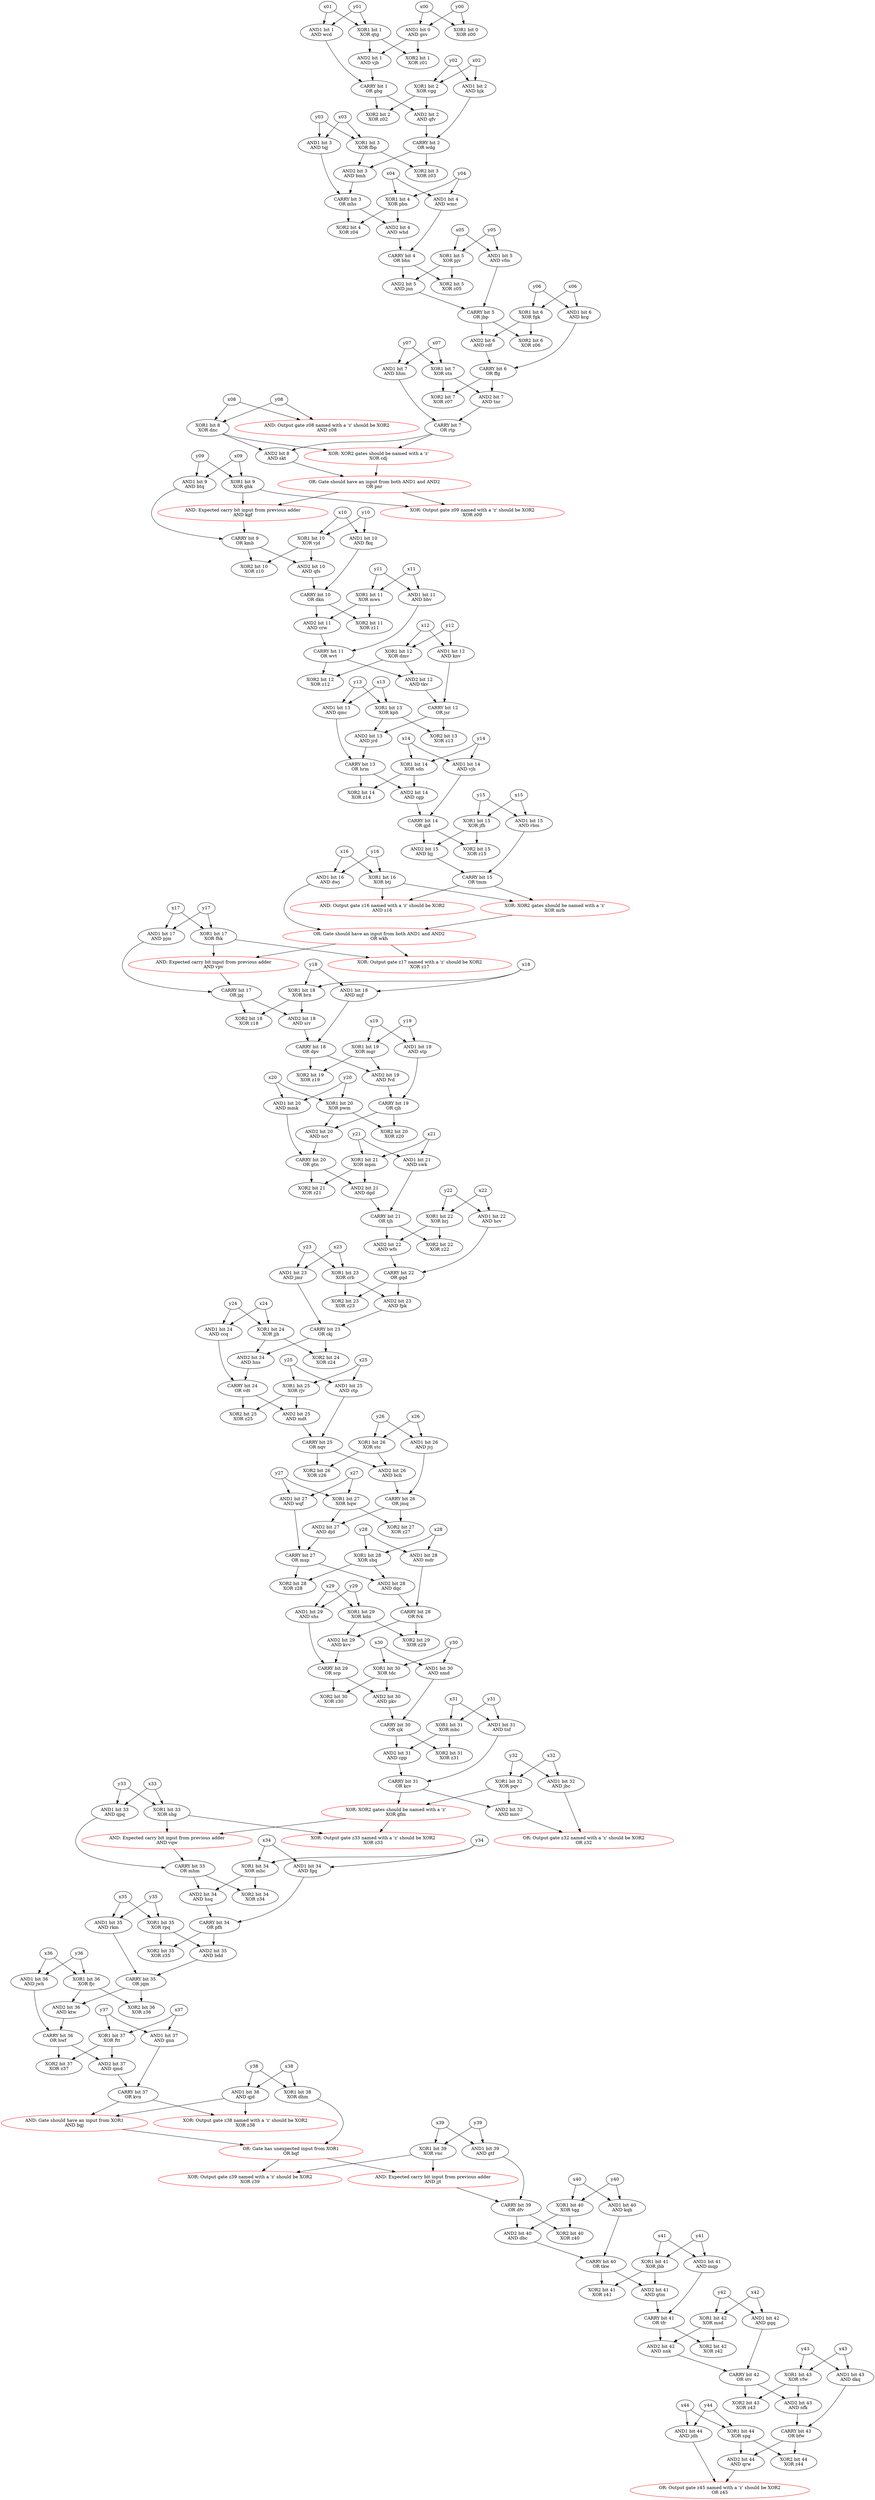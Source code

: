 digraph G {
	ckj -> z24;
	jjh -> z24;
	z24[color="black" label="XOR2 bit 24\nXOR z24"];

	x21 -> swk;
	y21 -> swk;
	swk[color="black" label="AND1 bit 21\nAND swk"];

	kvv -> scp;
	shs -> scp;
	scp[color="black" label="CARRY bit 29\nOR scp"];

	y24 -> ccq;
	x24 -> ccq;
	ccq[color="black" label="AND1 bit 24\nAND ccq"];

	fkq -> dkn;
	qfs -> dkn;
	dkn[color="black" label="CARRY bit 10\nOR dkn"];

	mpm -> z21;
	gtn -> z21;
	z21[color="black" label="XOR2 bit 21\nXOR z21"];

	x01 -> wcd;
	y01 -> wcd;
	wcd[color="black" label="AND1 bit 1\nAND wcd"];

	jrd -> hrm;
	qmc -> hrm;
	hrm[color="black" label="CARRY bit 13\nOR hrm"];

	hsq -> pfh;
	fgq -> pfh;
	pfh[color="black" label="CARRY bit 34\nOR pfh"];

	msd -> nnk;
	tfr -> nnk;
	nnk[color="black" label="AND2 bit 42\nAND nnk"];

	x15 -> jfh;
	y15 -> jfh;
	jfh[color="black" label="XOR1 bit 15\nXOR jfh"];

	gsv -> z01;
	qtg -> z01;
	z01[color="black" label="XOR2 bit 1\nXOR z01"];

	nct -> gtn;
	mmk -> gtn;
	gtn[color="black" label="CARRY bit 20\nOR gtn"];

	x17 -> pjm;
	y17 -> pjm;
	pjm[color="black" label="AND1 bit 17\nAND pjm"];

	ctp -> nqv;
	mdt -> nqv;
	nqv[color="black" label="CARRY bit 25\nOR nqv"];

	kdn -> z29;
	fvk -> z29;
	z29[color="black" label="XOR2 bit 29\nXOR z29"];

	pwm -> z20;
	cjh -> z20;
	z20[color="black" label="XOR2 bit 20\nXOR z20"];

	gbg -> z02;
	vgg -> z02;
	z02[color="black" label="XOR2 bit 2\nXOR z02"];

	x06 -> kcg;
	y06 -> kcg;
	kcg[color="black" label="AND1 bit 6\nAND kcg"];

	dmv -> z12;
	wvt -> z12;
	z12[color="black" label="XOR2 bit 12\nXOR z12"];

	msp -> dqc;
	shq -> dqc;
	dqc[color="black" label="AND2 bit 28\nAND dqc"];

	btq -> kmb;
	kgf -> kmb;
	kmb[color="black" label="CARRY bit 9\nOR kmb"];

	hqw -> z27;
	jmq -> z27;
	z27[color="black" label="XOR2 bit 27\nXOR z27"];

	y39 -> gtf;
	x39 -> gtf;
	gtf[color="black" label="AND1 bit 39\nAND gtf"];

	x02 -> hjk;
	y02 -> hjk;
	hjk[color="black" label="AND1 bit 2\nAND hjk"];

	x00 -> z00;
	y00 -> z00;
	z00[color="black" label="XOR1 bit 0\nXOR z00"];

	y19 -> mgr;
	x19 -> mgr;
	mgr[color="black" label="XOR1 bit 19\nXOR mgr"];

	vjb -> gbg;
	wcd -> gbg;
	gbg[color="black" label="CARRY bit 1\nOR gbg"];

	crw -> wvt;
	bbv -> wvt;
	wvt[color="black" label="CARRY bit 11\nOR wvt"];

	x12 -> dmv;
	y12 -> dmv;
	dmv[color="black" label="XOR1 bit 12\nXOR dmv"];

	x07 -> hhm;
	y07 -> hhm;
	hhm[color="black" label="AND1 bit 7\nAND hhm"];

	gjd -> bjj;
	jfh -> bjj;
	bjj[color="black" label="AND2 bit 15\nAND bjj"];

	x32 -> pqv;
	y32 -> pqv;
	pqv[color="black" label="XOR1 bit 32\nXOR pqv"];

	y05 -> vfm;
	x05 -> vfm;
	vfm[color="black" label="AND1 bit 5\nAND vfm"];

	gfm -> z33;
	shg -> z33;
	z33[color="red" label="XOR: Output gate z33 named with a 'z' should be XOR2\nXOR z33"];

	y16 -> btj;
	x16 -> btj;
	btj[color="black" label="XOR1 bit 16\nXOR btj"];

	dkn -> z11;
	mws -> z11;
	z11[color="black" label="XOR2 bit 11\nXOR z11"];

	y08 -> z08;
	x08 -> z08;
	z08[color="red" label="AND: Output gate z08 named with a 'z' should be XOR2\nAND z08"];

	fgk -> z06;
	jbp -> z06;
	z06[color="black" label="XOR2 bit 6\nXOR z06"];

	swk -> tjh;
	dgd -> tjh;
	tjh[color="black" label="CARRY bit 21\nOR tjh"];

	ccq -> vdt;
	hns -> vdt;
	vdt[color="black" label="CARRY bit 24\nOR vdt"];

	wkh -> z17;
	fhk -> z17;
	z17[color="red" label="XOR: Output gate z17 named with a 'z' should be XOR2\nXOR z17"];

	wdg -> z03;
	fbp -> z03;
	z03[color="black" label="XOR2 bit 3\nXOR z03"];

	jhb -> z41;
	tkw -> z41;
	z41[color="black" label="XOR2 bit 41\nXOR z41"];

	y31 -> tnf;
	x31 -> tnf;
	tnf[color="black" label="AND1 bit 31\nAND tnf"];

	stp -> cjh;
	fvd -> cjh;
	cjh[color="black" label="CARRY bit 19\nOR cjh"];

	x33 -> shg;
	y33 -> shg;
	shg[color="black" label="XOR1 bit 33\nXOR shg"];

	jpj -> z18;
	brn -> z18;
	z18[color="black" label="XOR2 bit 18\nXOR z18"];

	kcv -> gfm;
	pqv -> gfm;
	gfm[color="red" label="XOR: XOR2 gates should be named with a 'z'\nXOR gfm"];

	dmv -> tkv;
	wvt -> tkv;
	tkv[color="black" label="AND2 bit 12\nAND tkv"];

	skt -> pnr;
	cdj -> pnr;
	pnr[color="red" label="OR: Gate should have an input from both AND1 and AND2\nOR pnr"];

	sdn -> cgp;
	hrm -> cgp;
	cgp[color="black" label="AND2 bit 14\nAND cgp"];

	spg -> z44;
	bfw -> z44;
	z44[color="black" label="XOR2 bit 44\nXOR z44"];

	y10 -> fkq;
	x10 -> fkq;
	fkq[color="black" label="AND1 bit 10\nAND fkq"];

	fvk -> kvv;
	kdn -> kvv;
	kvv[color="black" label="AND2 bit 29\nAND kvv"];

	nqv -> z26;
	stc -> z26;
	z26[color="black" label="XOR2 bit 26\nXOR z26"];

	x23 -> crb;
	y23 -> crb;
	crb[color="black" label="XOR1 bit 23\nXOR crb"];

	jqm -> z36;
	fjc -> z36;
	z36[color="black" label="XOR2 bit 36\nXOR z36"];

	dkn -> crw;
	mws -> crw;
	crw[color="black" label="AND2 bit 11\nAND crw"];

	wdg -> bmh;
	fbp -> bmh;
	bmh[color="black" label="AND2 bit 3\nAND bmh"];

	y32 -> jbc;
	x32 -> jbc;
	jbc[color="black" label="AND1 bit 32\nAND jbc"];

	x01 -> qtg;
	y01 -> qtg;
	qtg[color="black" label="XOR1 bit 1\nXOR qtg"];

	ckj -> hns;
	jjh -> hns;
	hns[color="black" label="AND2 bit 24\nAND hns"];

	x18 -> brn;
	y18 -> brn;
	brn[color="black" label="XOR1 bit 18\nXOR brn"];

	ffg -> z07;
	stn -> z07;
	z07[color="black" label="XOR2 bit 7\nXOR z07"];

	gqq -> stv;
	nnk -> stv;
	stv[color="black" label="CARRY bit 42\nOR stv"];

	x18 -> mjf;
	y18 -> mjf;
	mjf[color="black" label="AND1 bit 18\nAND mjf"];

	x04 -> wmc;
	y04 -> wmc;
	wmc[color="black" label="AND1 bit 4\nAND wmc"];

	mhm -> z34;
	mhc -> z34;
	z34[color="black" label="XOR2 bit 34\nXOR z34"];

	shg -> vqw;
	gfm -> vqw;
	vqw[color="red" label="AND: Expected carry bit input from previous adder\nAND vqw"];

	tdc -> z30;
	scp -> z30;
	z30[color="black" label="XOR2 bit 30\nXOR z30"];

	wmc -> bhn;
	whd -> bhn;
	bhn[color="black" label="CARRY bit 4\nOR bhn"];

	hwf -> qmd;
	ftt -> qmd;
	qmd[color="black" label="AND2 bit 37\nAND qmd"];

	y39 -> vnc;
	x39 -> vnc;
	vnc[color="black" label="XOR1 bit 39\nXOR vnc"];

	gtn -> dgd;
	mpm -> dgd;
	dgd[color="black" label="AND2 bit 21\nAND dgd"];

	x43 -> dkq;
	y43 -> dkq;
	dkq[color="black" label="AND1 bit 43\nAND dkq"];

	mhm -> hsq;
	mhc -> hsq;
	hsq[color="black" label="AND2 bit 34\nAND hsq"];

	x28 -> mdr;
	y28 -> mdr;
	mdr[color="black" label="AND1 bit 28\nAND mdr"];

	dhm -> bqf;
	bgj -> bqf;
	bqf[color="red" label="OR: Gate has unexpected input from XOR1\nOR bqf"];

	jnn -> jbp;
	vfm -> jbp;
	jbp[color="black" label="CARRY bit 5\nOR jbp"];

	x11 -> mws;
	y11 -> mws;
	mws[color="black" label="XOR1 bit 11\nXOR mws"];

	y27 -> hqw;
	x27 -> hqw;
	hqw[color="black" label="XOR1 bit 27\nXOR hqw"];

	y30 -> tdc;
	x30 -> tdc;
	tdc[color="black" label="XOR1 bit 30\nXOR tdc"];

	y29 -> kdn;
	x29 -> kdn;
	kdn[color="black" label="XOR1 bit 29\nXOR kdn"];

	vjd -> z10;
	kmb -> z10;
	z10[color="black" label="XOR2 bit 10\nXOR z10"];

	y36 -> fjc;
	x36 -> fjc;
	fjc[color="black" label="XOR1 bit 36\nXOR fjc"];

	x40 -> kqh;
	y40 -> kqh;
	kqh[color="black" label="AND1 bit 40\nAND kqh"];

	crb -> fpk;
	gqd -> fpk;
	fpk[color="black" label="AND2 bit 23\nAND fpk"];

	y03 -> fbp;
	x03 -> fbp;
	fbp[color="black" label="XOR1 bit 3\nXOR fbp"];

	ktw -> hwf;
	jwh -> hwf;
	hwf[color="black" label="CARRY bit 36\nOR hwf"];

	stv -> z43;
	vfw -> z43;
	z43[color="black" label="XOR2 bit 43\nXOR z43"];

	stn -> tnr;
	ffg -> tnr;
	tnr[color="black" label="AND2 bit 7\nAND tnr"];

	x12 -> knv;
	y12 -> knv;
	knv[color="black" label="AND1 bit 12\nAND knv"];

	ghk -> z09;
	pnr -> z09;
	z09[color="red" label="XOR: Output gate z09 named with a 'z' should be XOR2\nXOR z09"];

	gsv -> vjb;
	qtg -> vjb;
	vjb[color="black" label="AND2 bit 1\nAND vjb"];

	msp -> z28;
	shq -> z28;
	z28[color="black" label="XOR2 bit 28\nXOR z28"];

	qjd -> bgj;
	kvn -> bgj;
	bgj[color="red" label="AND: Gate should have an input from XOR1\nAND bgj"];

	sdn -> z14;
	hrm -> z14;
	z14[color="black" label="XOR2 bit 14\nXOR z14"];

	x42 -> msd;
	y42 -> msd;
	msd[color="black" label="XOR1 bit 42\nXOR msd"];

	x27 -> wqf;
	y27 -> wqf;
	wqf[color="black" label="AND1 bit 27\nAND wqf"];

	y41 -> jhb;
	x41 -> jhb;
	jhb[color="black" label="XOR1 bit 41\nXOR jhb"];

	jvj -> jmq;
	bch -> jmq;
	jmq[color="black" label="CARRY bit 26\nOR jmq"];

	y17 -> fhk;
	x17 -> fhk;
	fhk[color="black" label="XOR1 bit 17\nXOR fhk"];

	knv -> jsr;
	tkv -> jsr;
	jsr[color="black" label="CARRY bit 12\nOR jsr"];

	mjf -> dpv;
	srr -> dpv;
	dpv[color="black" label="CARRY bit 18\nOR dpv"];

	qpq -> mhm;
	vqw -> mhm;
	mhm[color="black" label="CARRY bit 33\nOR mhm"];

	x25 -> rjv;
	y25 -> rjv;
	rjv[color="black" label="XOR1 bit 25\nXOR rjv"];

	pjv -> jnn;
	bhn -> jnn;
	jnn[color="black" label="AND2 bit 5\nAND jnn"];

	x22 -> hcv;
	y22 -> hcv;
	hcv[color="black" label="AND1 bit 22\nAND hcv"];

	y30 -> nmd;
	x30 -> nmd;
	nmd[color="black" label="AND1 bit 30\nAND nmd"];

	y23 -> jmr;
	x23 -> jmr;
	jmr[color="black" label="AND1 bit 23\nAND jmr"];

	y11 -> bbv;
	x11 -> bbv;
	bbv[color="black" label="AND1 bit 11\nAND bbv"];

	pbn -> z04;
	mhs -> z04;
	z04[color="black" label="XOR2 bit 4\nXOR z04"];

	y13 -> qmc;
	x13 -> qmc;
	qmc[color="black" label="AND1 bit 13\nAND qmc"];

	kmb -> qfs;
	vjd -> qfs;
	qfs[color="black" label="AND2 bit 10\nAND qfs"];

	x26 -> jvj;
	y26 -> jvj;
	jvj[color="black" label="AND1 bit 26\nAND jvj"];

	x20 -> mmk;
	y20 -> mmk;
	mmk[color="black" label="AND1 bit 20\nAND mmk"];

	y24 -> jjh;
	x24 -> jjh;
	jjh[color="black" label="XOR1 bit 24\nXOR jjh"];

	y44 -> spg;
	x44 -> spg;
	spg[color="black" label="XOR1 bit 44\nXOR spg"];

	pjv -> z05;
	bhn -> z05;
	z05[color="black" label="XOR2 bit 5\nXOR z05"];

	x00 -> gsv;
	y00 -> gsv;
	gsv[color="black" label="AND1 bit 0\nAND gsv"];

	jqm -> ktw;
	fjc -> ktw;
	ktw[color="black" label="AND2 bit 36\nAND ktw"];

	x35 -> rpq;
	y35 -> rpq;
	rpq[color="black" label="XOR1 bit 35\nXOR rpq"];

	mdr -> fvk;
	dqc -> fvk;
	fvk[color="black" label="CARRY bit 28\nOR fvk"];

	y16 -> dwj;
	x16 -> dwj;
	dwj[color="black" label="AND1 bit 16\nAND dwj"];

	dwj -> wkh;
	mrb -> wkh;
	wkh[color="red" label="OR: Gate should have an input from both AND1 and AND2\nOR wkh"];

	x02 -> vgg;
	y02 -> vgg;
	vgg[color="black" label="XOR1 bit 2\nXOR vgg"];

	x05 -> pjv;
	y05 -> pjv;
	pjv[color="black" label="XOR1 bit 5\nXOR pjv"];

	x20 -> pwm;
	y20 -> pwm;
	pwm[color="black" label="XOR1 bit 20\nXOR pwm"];

	y09 -> btq;
	x09 -> btq;
	btq[color="black" label="AND1 bit 9\nAND btq"];

	jdh -> z45;
	qrw -> z45;
	z45[color="red" label="OR: Output gate z45 named with a 'z' should be XOR2\nOR z45"];

	gtm -> tfr;
	mqp -> tfr;
	tfr[color="black" label="CARRY bit 41\nOR tfr"];

	qfv -> wdg;
	hjk -> wdg;
	wdg[color="black" label="CARRY bit 2\nOR wdg"];

	rtp -> skt;
	dnc -> skt;
	skt[color="black" label="AND2 bit 8\nAND skt"];

	y25 -> ctp;
	x25 -> ctp;
	ctp[color="black" label="AND1 bit 25\nAND ctp"];

	tnr -> rtp;
	hhm -> rtp;
	rtp[color="black" label="CARRY bit 7\nOR rtp"];

	nmd -> sjk;
	pkv -> sjk;
	sjk[color="black" label="CARRY bit 30\nOR sjk"];

	x29 -> shs;
	y29 -> shs;
	shs[color="black" label="AND1 bit 29\nAND shs"];

	x10 -> vjd;
	y10 -> vjd;
	vjd[color="black" label="XOR1 bit 10\nXOR vjd"];

	mhs -> whd;
	pbn -> whd;
	whd[color="black" label="AND2 bit 4\nAND whd"];

	msd -> z42;
	tfr -> z42;
	z42[color="black" label="XOR2 bit 42\nXOR z42"];

	bqf -> z39;
	vnc -> z39;
	z39[color="red" label="XOR: Output gate z39 named with a 'z' should be XOR2\nXOR z39"];

	y03 -> tqj;
	x03 -> tqj;
	tqj[color="black" label="AND1 bit 3\nAND tqj"];

	x41 -> mqp;
	y41 -> mqp;
	mqp[color="black" label="AND1 bit 41\nAND mqp"];

	x15 -> rbm;
	y15 -> rbm;
	rbm[color="black" label="AND1 bit 15\nAND rbm"];

	jfh -> z15;
	gjd -> z15;
	z15[color="black" label="XOR2 bit 15\nXOR z15"];

	fpk -> ckj;
	jmr -> ckj;
	ckj[color="black" label="CARRY bit 23\nOR ckj"];

	y14 -> sdn;
	x14 -> sdn;
	sdn[color="black" label="XOR1 bit 14\nXOR sdn"];

	rbm -> tmm;
	bjj -> tmm;
	tmm[color="black" label="CARRY bit 15\nOR tmm"];

	x09 -> ghk;
	y09 -> ghk;
	ghk[color="black" label="XOR1 bit 9\nXOR ghk"];

	x37 -> ftt;
	y37 -> ftt;
	ftt[color="black" label="XOR1 bit 37\nXOR ftt"];

	x44 -> jdh;
	y44 -> jdh;
	jdh[color="black" label="AND1 bit 44\nAND jdh"];

	x28 -> shq;
	y28 -> shq;
	shq[color="black" label="XOR1 bit 28\nXOR shq"];

	y31 -> mbc;
	x31 -> mbc;
	mbc[color="black" label="XOR1 bit 31\nXOR mbc"];

	rpq -> z35;
	pfh -> z35;
	z35[color="black" label="XOR2 bit 35\nXOR z35"];

	x40 -> tqg;
	y40 -> tqg;
	tqg[color="black" label="XOR1 bit 40\nXOR tqg"];

	dpv -> z19;
	mgr -> z19;
	z19[color="black" label="XOR2 bit 19\nXOR z19"];

	bmh -> mhs;
	tqj -> mhs;
	mhs[color="black" label="CARRY bit 3\nOR mhs"];

	y35 -> rkm;
	x35 -> rkm;
	rkm[color="black" label="AND1 bit 35\nAND rkm"];

	tkw -> gtm;
	jhb -> gtm;
	gtm[color="black" label="AND2 bit 41\nAND gtm"];

	vfw -> nfk;
	stv -> nfk;
	nfk[color="black" label="AND2 bit 43\nAND nfk"];

	stc -> bch;
	nqv -> bch;
	bch[color="black" label="AND2 bit 26\nAND bch"];

	pqv -> mnv;
	kcv -> mnv;
	mnv[color="black" label="AND2 bit 32\nAND mnv"];

	vpv -> jpj;
	pjm -> jpj;
	jpj[color="black" label="CARRY bit 17\nOR jpj"];

	dbc -> tkw;
	kqh -> tkw;
	tkw[color="black" label="CARRY bit 40\nOR tkw"];

	sjk -> cpp;
	mbc -> cpp;
	cpp[color="black" label="AND2 bit 31\nAND cpp"];

	pwm -> nct;
	cjh -> nct;
	nct[color="black" label="AND2 bit 20\nAND nct"];

	x42 -> gqq;
	y42 -> gqq;
	gqq[color="black" label="AND1 bit 42\nAND gqq"];

	hrj -> wfs;
	tjh -> wfs;
	wfs[color="black" label="AND2 bit 22\nAND wfs"];

	rpq -> bdd;
	pfh -> bdd;
	bdd[color="black" label="AND2 bit 35\nAND bdd"];

	djd -> msp;
	wqf -> msp;
	msp[color="black" label="CARRY bit 27\nOR msp"];

	dpv -> fvd;
	mgr -> fvd;
	fvd[color="black" label="AND2 bit 19\nAND fvd"];

	y19 -> stp;
	x19 -> stp;
	stp[color="black" label="AND1 bit 19\nAND stp"];

	rjv -> mdt;
	vdt -> mdt;
	mdt[color="black" label="AND2 bit 25\nAND mdt"];

	x34 -> mhc;
	y34 -> mhc;
	mhc[color="black" label="XOR1 bit 34\nXOR mhc"];

	y08 -> dnc;
	x08 -> dnc;
	dnc[color="black" label="XOR1 bit 8\nXOR dnc"];

	y13 -> kph;
	x13 -> kph;
	kph[color="black" label="XOR1 bit 13\nXOR kph"];

	tqg -> dbc;
	dfv -> dbc;
	dbc[color="black" label="AND2 bit 40\nAND dbc"];

	btj -> z16;
	tmm -> z16;
	z16[color="red" label="AND: Output gate z16 named with a 'z' should be XOR2\nAND z16"];

	spg -> qrw;
	bfw -> qrw;
	qrw[color="black" label="AND2 bit 44\nAND qrw"];

	ftt -> z37;
	hwf -> z37;
	z37[color="black" label="XOR2 bit 37\nXOR z37"];

	dnc -> cdj;
	rtp -> cdj;
	cdj[color="red" label="XOR: XOR2 gates should be named with a 'z'\nXOR cdj"];

	nfk -> bfw;
	dkq -> bfw;
	bfw[color="black" label="CARRY bit 43\nOR bfw"];

	x37 -> gnn;
	y37 -> gnn;
	gnn[color="black" label="AND1 bit 37\nAND gnn"];

	gtf -> dfv;
	jjt -> dfv;
	dfv[color="black" label="CARRY bit 39\nOR dfv"];

	y21 -> mpm;
	x21 -> mpm;
	mpm[color="black" label="XOR1 bit 21\nXOR mpm"];

	jsr -> z13;
	kph -> z13;
	z13[color="black" label="XOR2 bit 13\nXOR z13"];

	fhk -> vpv;
	wkh -> vpv;
	vpv[color="red" label="AND: Expected carry bit input from previous adder\nAND vpv"];

	y34 -> fgq;
	x34 -> fgq;
	fgq[color="black" label="AND1 bit 34\nAND fgq"];

	gbg -> qfv;
	vgg -> qfv;
	qfv[color="black" label="AND2 bit 2\nAND qfv"];

	tjh -> z22;
	hrj -> z22;
	z22[color="black" label="XOR2 bit 22\nXOR z22"];

	x38 -> qjd;
	y38 -> qjd;
	qjd[color="black" label="AND1 bit 38\nAND qjd"];

	pnr -> kgf;
	ghk -> kgf;
	kgf[color="red" label="AND: Expected carry bit input from previous adder\nAND kgf"];

	cpp -> kcv;
	tnf -> kcv;
	kcv[color="black" label="CARRY bit 31\nOR kcv"];

	hqw -> djd;
	jmq -> djd;
	djd[color="black" label="AND2 bit 27\nAND djd"];

	fgk -> rdf;
	jbp -> rdf;
	rdf[color="black" label="AND2 bit 6\nAND rdf"];

	crb -> z23;
	gqd -> z23;
	z23[color="black" label="XOR2 bit 23\nXOR z23"];

	y04 -> pbn;
	x04 -> pbn;
	pbn[color="black" label="XOR1 bit 4\nXOR pbn"];

	rdf -> ffg;
	kcg -> ffg;
	ffg[color="black" label="CARRY bit 6\nOR ffg"];

	gnn -> kvn;
	qmd -> kvn;
	kvn[color="black" label="CARRY bit 37\nOR kvn"];

	hcv -> gqd;
	wfs -> gqd;
	gqd[color="black" label="CARRY bit 22\nOR gqd"];

	kph -> jrd;
	jsr -> jrd;
	jrd[color="black" label="AND2 bit 13\nAND jrd"];

	jbc -> z32;
	mnv -> z32;
	z32[color="red" label="OR: Output gate z32 named with a 'z' should be XOR2\nOR z32"];

	tqg -> z40;
	dfv -> z40;
	z40[color="black" label="XOR2 bit 40\nXOR z40"];

	kvn -> z38;
	qjd -> z38;
	z38[color="red" label="XOR: Output gate z38 named with a 'z' should be XOR2\nXOR z38"];

	x26 -> stc;
	y26 -> stc;
	stc[color="black" label="XOR1 bit 26\nXOR stc"];

	vdt -> z25;
	rjv -> z25;
	z25[color="black" label="XOR2 bit 25\nXOR z25"];

	x38 -> dhm;
	y38 -> dhm;
	dhm[color="black" label="XOR1 bit 38\nXOR dhm"];

	x06 -> fgk;
	y06 -> fgk;
	fgk[color="black" label="XOR1 bit 6\nXOR fgk"];

	rkm -> jqm;
	bdd -> jqm;
	jqm[color="black" label="CARRY bit 35\nOR jqm"];

	y07 -> stn;
	x07 -> stn;
	stn[color="black" label="XOR1 bit 7\nXOR stn"];

	mbc -> z31;
	sjk -> z31;
	z31[color="black" label="XOR2 bit 31\nXOR z31"];

	y22 -> hrj;
	x22 -> hrj;
	hrj[color="black" label="XOR1 bit 22\nXOR hrj"];

	cgp -> gjd;
	vjh -> gjd;
	gjd[color="black" label="CARRY bit 14\nOR gjd"];

	y43 -> vfw;
	x43 -> vfw;
	vfw[color="black" label="XOR1 bit 43\nXOR vfw"];

	bqf -> jjt;
	vnc -> jjt;
	jjt[color="red" label="AND: Expected carry bit input from previous adder\nAND jjt"];

	y14 -> vjh;
	x14 -> vjh;
	vjh[color="black" label="AND1 bit 14\nAND vjh"];

	brn -> srr;
	jpj -> srr;
	srr[color="black" label="AND2 bit 18\nAND srr"];

	btj -> mrb;
	tmm -> mrb;
	mrb[color="red" label="XOR: XOR2 gates should be named with a 'z'\nXOR mrb"];

	y36 -> jwh;
	x36 -> jwh;
	jwh[color="black" label="AND1 bit 36\nAND jwh"];

	scp -> pkv;
	tdc -> pkv;
	pkv[color="black" label="AND2 bit 30\nAND pkv"];

	y33 -> qpq;
	x33 -> qpq;
	qpq[color="black" label="AND1 bit 33\nAND qpq"];

}
